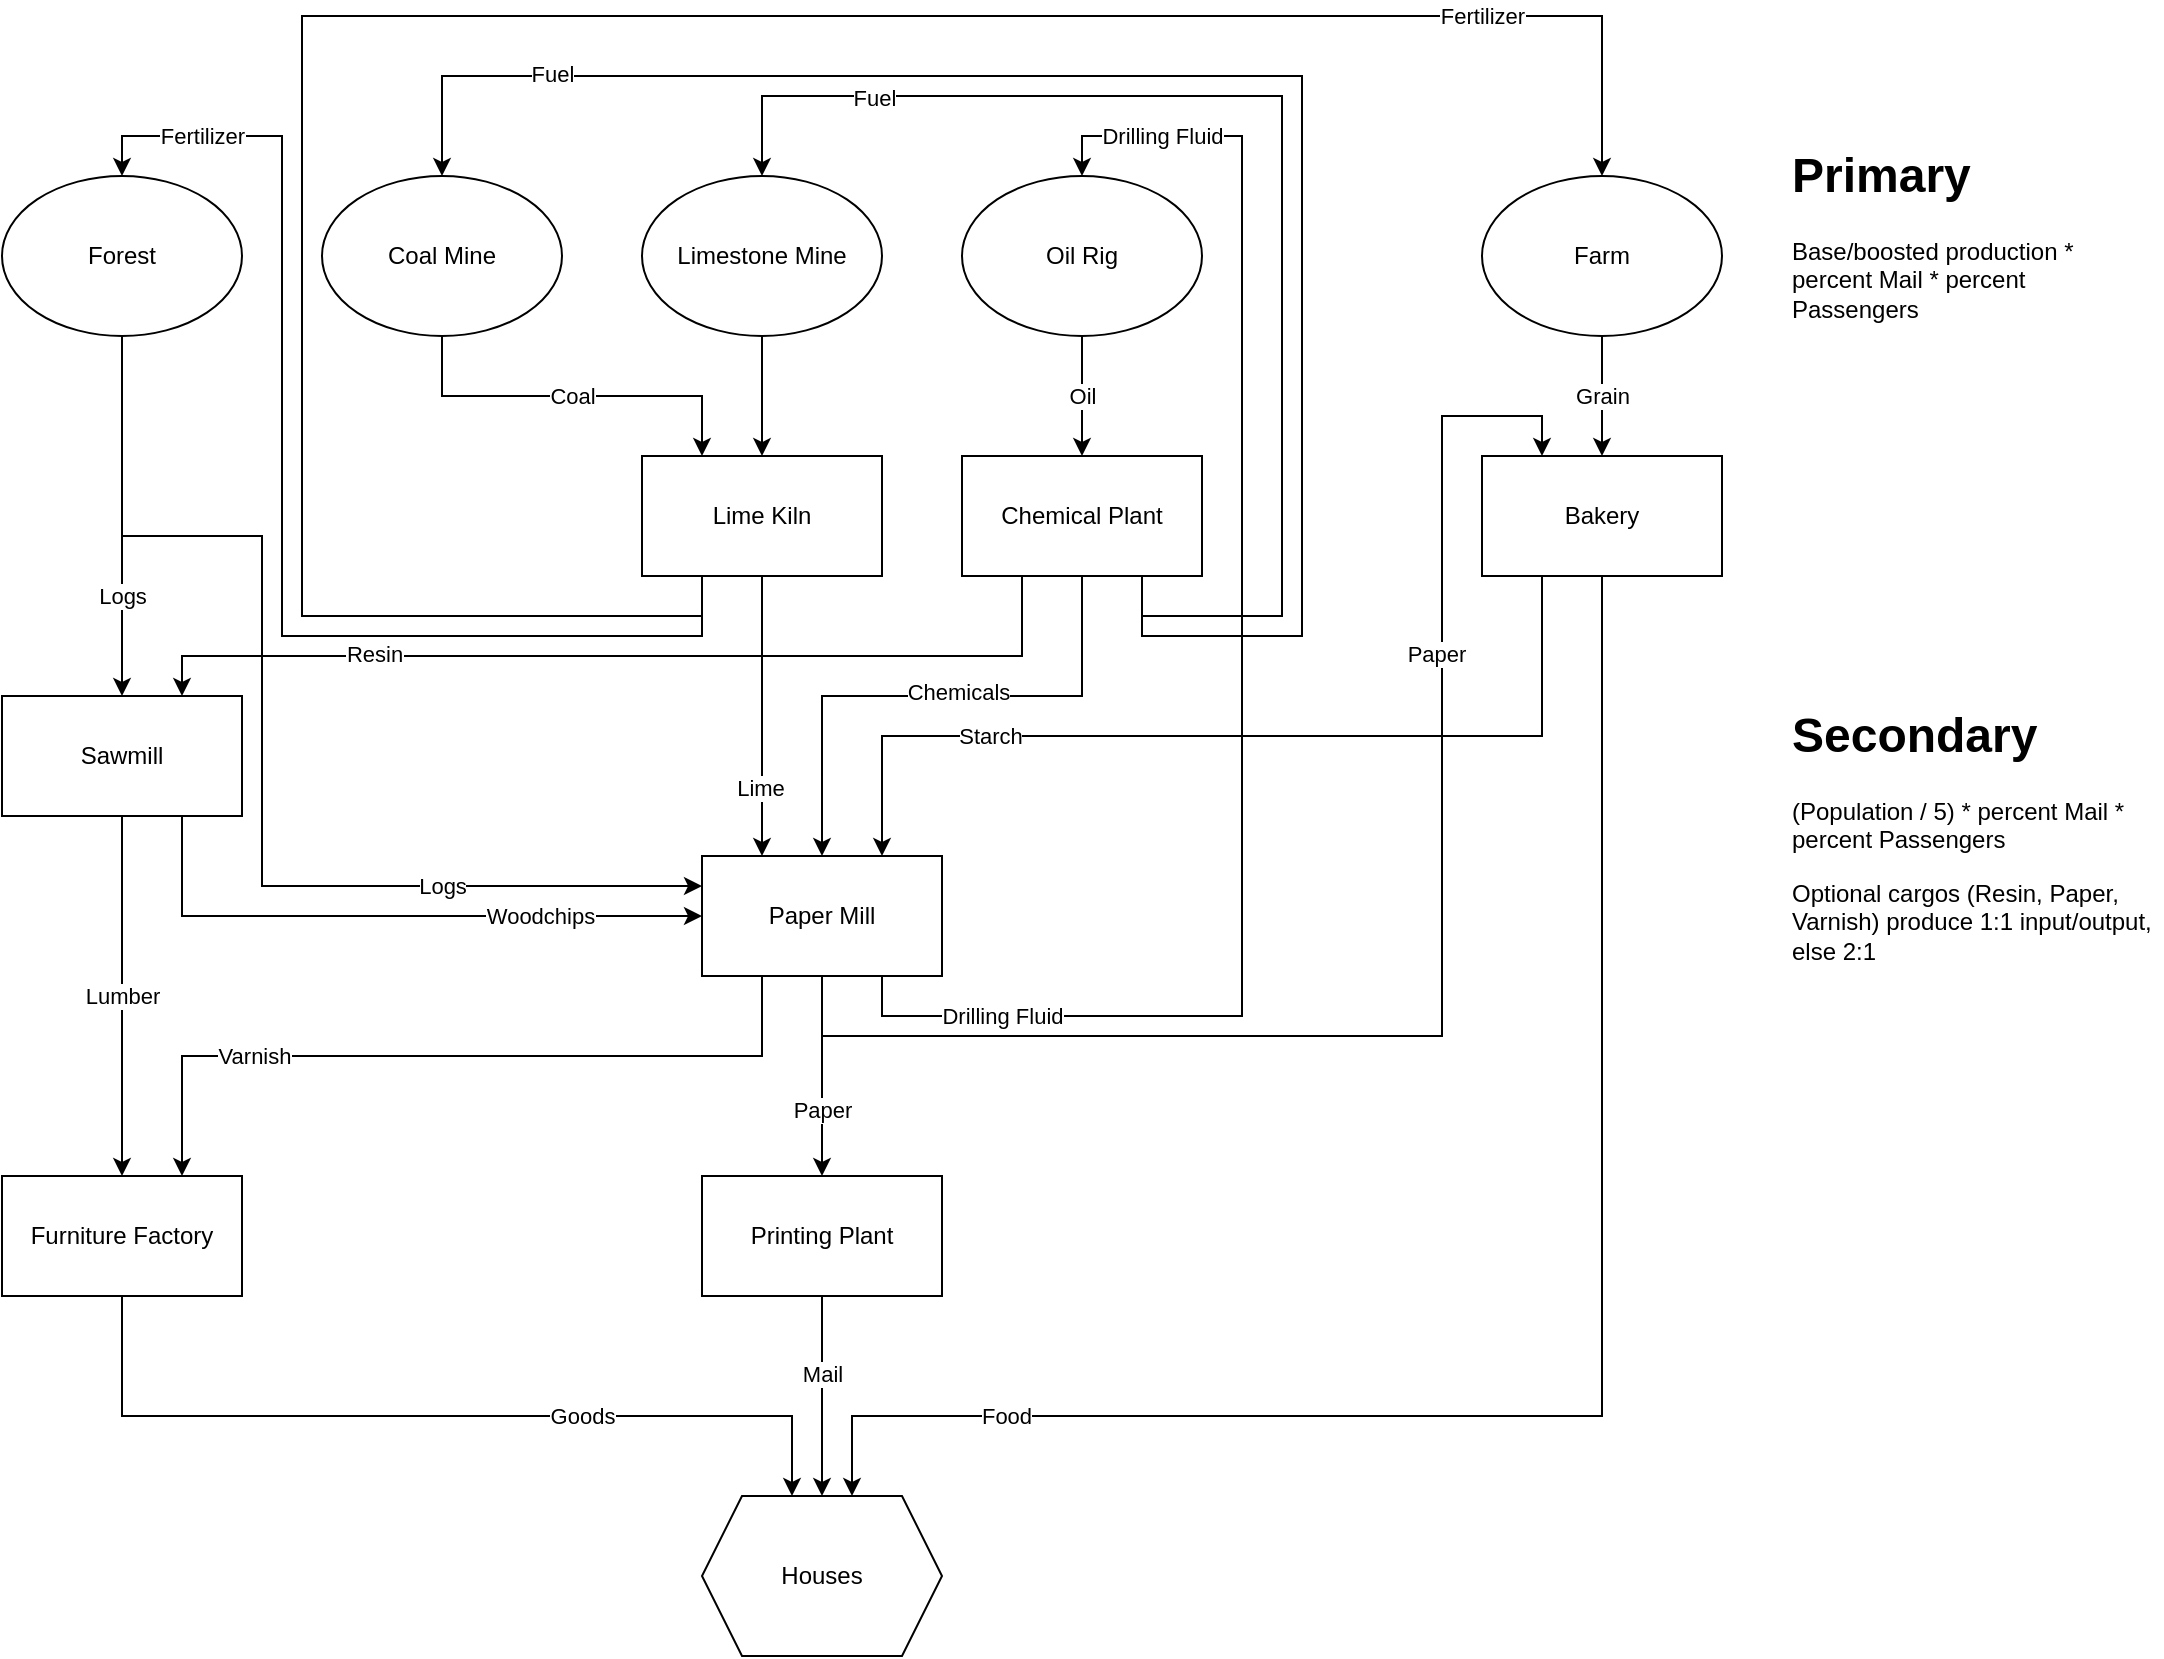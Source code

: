 <mxfile version="19.0.3" type="device"><diagram id="7Zxes65av2NgRUCpDtDI" name="Page-1"><mxGraphModel dx="1662" dy="1715" grid="1" gridSize="10" guides="1" tooltips="1" connect="1" arrows="1" fold="1" page="1" pageScale="1" pageWidth="1100" pageHeight="850" math="0" shadow="0"><root><mxCell id="0"/><mxCell id="1" parent="0"/><mxCell id="pvyecliTUwOTx0YhmKnn-13" style="edgeStyle=orthogonalEdgeStyle;rounded=0;orthogonalLoop=1;jettySize=auto;html=1;exitX=0.5;exitY=1;exitDx=0;exitDy=0;entryX=0.5;entryY=0;entryDx=0;entryDy=0;" parent="1" source="pvyecliTUwOTx0YhmKnn-1" target="pvyecliTUwOTx0YhmKnn-5" edge="1"><mxGeometry relative="1" as="geometry"/></mxCell><mxCell id="pvyecliTUwOTx0YhmKnn-14" value="Logs" style="edgeLabel;html=1;align=center;verticalAlign=middle;resizable=0;points=[];" parent="pvyecliTUwOTx0YhmKnn-13" vertex="1" connectable="0"><mxGeometry x="0.356" y="1" relative="1" as="geometry"><mxPoint x="-1" y="8" as="offset"/></mxGeometry></mxCell><mxCell id="pvyecliTUwOTx0YhmKnn-50" value="Logs" style="edgeStyle=orthogonalEdgeStyle;rounded=0;orthogonalLoop=1;jettySize=auto;html=1;exitX=0.5;exitY=1;exitDx=0;exitDy=0;entryX=0;entryY=0.25;entryDx=0;entryDy=0;" parent="1" source="pvyecliTUwOTx0YhmKnn-1" target="pvyecliTUwOTx0YhmKnn-7" edge="1"><mxGeometry x="0.54" relative="1" as="geometry"><Array as="points"><mxPoint x="80" y="200"/><mxPoint x="150" y="200"/><mxPoint x="150" y="375"/></Array><mxPoint as="offset"/></mxGeometry></mxCell><mxCell id="pvyecliTUwOTx0YhmKnn-1" value="Forest" style="ellipse;whiteSpace=wrap;html=1;" parent="1" vertex="1"><mxGeometry x="20" y="20" width="120" height="80" as="geometry"/></mxCell><mxCell id="pvyecliTUwOTx0YhmKnn-10" style="edgeStyle=orthogonalEdgeStyle;rounded=0;orthogonalLoop=1;jettySize=auto;html=1;exitX=0.5;exitY=1;exitDx=0;exitDy=0;entryX=0.5;entryY=0;entryDx=0;entryDy=0;" parent="1" source="pvyecliTUwOTx0YhmKnn-2" target="pvyecliTUwOTx0YhmKnn-6" edge="1"><mxGeometry relative="1" as="geometry"/></mxCell><mxCell id="pvyecliTUwOTx0YhmKnn-2" value="Limestone Mine" style="ellipse;whiteSpace=wrap;html=1;" parent="1" vertex="1"><mxGeometry x="340" y="20" width="120" height="80" as="geometry"/></mxCell><mxCell id="pvyecliTUwOTx0YhmKnn-20" value="Oil" style="edgeStyle=orthogonalEdgeStyle;rounded=0;orthogonalLoop=1;jettySize=auto;html=1;exitX=0.5;exitY=1;exitDx=0;exitDy=0;entryX=0.5;entryY=0;entryDx=0;entryDy=0;" parent="1" source="pvyecliTUwOTx0YhmKnn-3" target="pvyecliTUwOTx0YhmKnn-4" edge="1"><mxGeometry relative="1" as="geometry"/></mxCell><mxCell id="pvyecliTUwOTx0YhmKnn-3" value="Oil Rig" style="ellipse;whiteSpace=wrap;html=1;" parent="1" vertex="1"><mxGeometry x="500" y="20" width="120" height="80" as="geometry"/></mxCell><mxCell id="pvyecliTUwOTx0YhmKnn-15" style="edgeStyle=orthogonalEdgeStyle;rounded=0;orthogonalLoop=1;jettySize=auto;html=1;exitX=0.5;exitY=1;exitDx=0;exitDy=0;entryX=0.5;entryY=0;entryDx=0;entryDy=0;" parent="1" source="pvyecliTUwOTx0YhmKnn-4" target="pvyecliTUwOTx0YhmKnn-7" edge="1"><mxGeometry relative="1" as="geometry"><Array as="points"><mxPoint x="560" y="280"/><mxPoint x="430" y="280"/></Array></mxGeometry></mxCell><mxCell id="pvyecliTUwOTx0YhmKnn-16" value="Chemicals" style="edgeLabel;html=1;align=center;verticalAlign=middle;resizable=0;points=[];" parent="pvyecliTUwOTx0YhmKnn-15" vertex="1" connectable="0"><mxGeometry x="-0.096" y="-2" relative="1" as="geometry"><mxPoint as="offset"/></mxGeometry></mxCell><mxCell id="pvyecliTUwOTx0YhmKnn-17" style="edgeStyle=orthogonalEdgeStyle;rounded=0;orthogonalLoop=1;jettySize=auto;html=1;exitX=0.25;exitY=1;exitDx=0;exitDy=0;entryX=0.75;entryY=0;entryDx=0;entryDy=0;" parent="1" source="pvyecliTUwOTx0YhmKnn-4" target="pvyecliTUwOTx0YhmKnn-5" edge="1"><mxGeometry relative="1" as="geometry"><Array as="points"><mxPoint x="530" y="260"/><mxPoint x="110" y="260"/></Array></mxGeometry></mxCell><mxCell id="pvyecliTUwOTx0YhmKnn-19" value="Resin" style="edgeLabel;html=1;align=center;verticalAlign=middle;resizable=0;points=[];" parent="pvyecliTUwOTx0YhmKnn-17" vertex="1" connectable="0"><mxGeometry x="0.519" y="-1" relative="1" as="geometry"><mxPoint as="offset"/></mxGeometry></mxCell><mxCell id="pvyecliTUwOTx0YhmKnn-29" style="edgeStyle=orthogonalEdgeStyle;rounded=0;orthogonalLoop=1;jettySize=auto;html=1;exitX=0.75;exitY=1;exitDx=0;exitDy=0;entryX=0.5;entryY=0;entryDx=0;entryDy=0;" parent="1" source="pvyecliTUwOTx0YhmKnn-4" target="pvyecliTUwOTx0YhmKnn-2" edge="1"><mxGeometry relative="1" as="geometry"><Array as="points"><mxPoint x="590" y="240"/><mxPoint x="660" y="240"/><mxPoint x="660" y="-20"/><mxPoint x="400" y="-20"/></Array></mxGeometry></mxCell><mxCell id="pvyecliTUwOTx0YhmKnn-30" value="Fuel" style="edgeLabel;html=1;align=center;verticalAlign=middle;resizable=0;points=[];" parent="pvyecliTUwOTx0YhmKnn-29" vertex="1" connectable="0"><mxGeometry x="0.705" y="1" relative="1" as="geometry"><mxPoint as="offset"/></mxGeometry></mxCell><mxCell id="pvyecliTUwOTx0YhmKnn-31" style="edgeStyle=orthogonalEdgeStyle;rounded=0;orthogonalLoop=1;jettySize=auto;html=1;exitX=0.75;exitY=1;exitDx=0;exitDy=0;entryX=0.5;entryY=0;entryDx=0;entryDy=0;" parent="1" source="pvyecliTUwOTx0YhmKnn-4" target="pvyecliTUwOTx0YhmKnn-21" edge="1"><mxGeometry relative="1" as="geometry"><Array as="points"><mxPoint x="590" y="250"/><mxPoint x="670" y="250"/><mxPoint x="670" y="-30"/><mxPoint x="240" y="-30"/></Array></mxGeometry></mxCell><mxCell id="pvyecliTUwOTx0YhmKnn-32" value="Fuel" style="edgeLabel;html=1;align=center;verticalAlign=middle;resizable=0;points=[];" parent="pvyecliTUwOTx0YhmKnn-31" vertex="1" connectable="0"><mxGeometry x="0.759" y="-1" relative="1" as="geometry"><mxPoint as="offset"/></mxGeometry></mxCell><mxCell id="pvyecliTUwOTx0YhmKnn-4" value="Chemical Plant" style="rounded=0;whiteSpace=wrap;html=1;" parent="1" vertex="1"><mxGeometry x="500" y="160" width="120" height="60" as="geometry"/></mxCell><mxCell id="pvyecliTUwOTx0YhmKnn-24" value="Lumber" style="edgeStyle=orthogonalEdgeStyle;rounded=0;orthogonalLoop=1;jettySize=auto;html=1;exitX=0.5;exitY=1;exitDx=0;exitDy=0;entryX=0.5;entryY=0;entryDx=0;entryDy=0;" parent="1" source="pvyecliTUwOTx0YhmKnn-5" target="pvyecliTUwOTx0YhmKnn-23" edge="1"><mxGeometry relative="1" as="geometry"/></mxCell><mxCell id="pvyecliTUwOTx0YhmKnn-48" style="edgeStyle=orthogonalEdgeStyle;rounded=0;orthogonalLoop=1;jettySize=auto;html=1;exitX=0.75;exitY=1;exitDx=0;exitDy=0;entryX=0;entryY=0.5;entryDx=0;entryDy=0;" parent="1" source="pvyecliTUwOTx0YhmKnn-5" target="pvyecliTUwOTx0YhmKnn-7" edge="1"><mxGeometry relative="1" as="geometry"/></mxCell><mxCell id="pvyecliTUwOTx0YhmKnn-49" value="Woodchips" style="edgeLabel;html=1;align=center;verticalAlign=middle;resizable=0;points=[];" parent="pvyecliTUwOTx0YhmKnn-48" vertex="1" connectable="0"><mxGeometry x="0.477" y="2" relative="1" as="geometry"><mxPoint y="2" as="offset"/></mxGeometry></mxCell><mxCell id="pvyecliTUwOTx0YhmKnn-5" value="Sawmill" style="rounded=0;whiteSpace=wrap;html=1;" parent="1" vertex="1"><mxGeometry x="20" y="280" width="120" height="60" as="geometry"/></mxCell><mxCell id="pvyecliTUwOTx0YhmKnn-11" style="edgeStyle=orthogonalEdgeStyle;rounded=0;orthogonalLoop=1;jettySize=auto;html=1;exitX=0.5;exitY=1;exitDx=0;exitDy=0;entryX=0.25;entryY=0;entryDx=0;entryDy=0;" parent="1" source="pvyecliTUwOTx0YhmKnn-6" target="pvyecliTUwOTx0YhmKnn-7" edge="1"><mxGeometry relative="1" as="geometry"/></mxCell><mxCell id="pvyecliTUwOTx0YhmKnn-12" value="Lime" style="edgeLabel;html=1;align=center;verticalAlign=middle;resizable=0;points=[];" parent="pvyecliTUwOTx0YhmKnn-11" vertex="1" connectable="0"><mxGeometry x="0.505" y="-1" relative="1" as="geometry"><mxPoint as="offset"/></mxGeometry></mxCell><mxCell id="pvyecliTUwOTx0YhmKnn-33" style="edgeStyle=orthogonalEdgeStyle;rounded=0;orthogonalLoop=1;jettySize=auto;html=1;exitX=0.25;exitY=1;exitDx=0;exitDy=0;entryX=0.5;entryY=0;entryDx=0;entryDy=0;" parent="1" source="pvyecliTUwOTx0YhmKnn-6" target="pvyecliTUwOTx0YhmKnn-1" edge="1"><mxGeometry relative="1" as="geometry"><Array as="points"><mxPoint x="370" y="250"/><mxPoint x="160" y="250"/><mxPoint x="160"/><mxPoint x="80"/></Array></mxGeometry></mxCell><mxCell id="pvyecliTUwOTx0YhmKnn-34" value="Fertilizer" style="edgeLabel;html=1;align=center;verticalAlign=middle;resizable=0;points=[];" parent="pvyecliTUwOTx0YhmKnn-33" vertex="1" connectable="0"><mxGeometry x="-0.597" y="2" relative="1" as="geometry"><mxPoint x="-161" y="-252" as="offset"/></mxGeometry></mxCell><mxCell id="pvyecliTUwOTx0YhmKnn-44" style="edgeStyle=orthogonalEdgeStyle;rounded=0;orthogonalLoop=1;jettySize=auto;html=1;exitX=0.25;exitY=1;exitDx=0;exitDy=0;entryX=0.5;entryY=0;entryDx=0;entryDy=0;" parent="1" source="pvyecliTUwOTx0YhmKnn-6" target="pvyecliTUwOTx0YhmKnn-35" edge="1"><mxGeometry relative="1" as="geometry"><Array as="points"><mxPoint x="370" y="240"/><mxPoint x="170" y="240"/><mxPoint x="170" y="-60"/><mxPoint x="820" y="-60"/></Array></mxGeometry></mxCell><mxCell id="pvyecliTUwOTx0YhmKnn-45" value="Fertilizer" style="edgeLabel;html=1;align=center;verticalAlign=middle;resizable=0;points=[];" parent="pvyecliTUwOTx0YhmKnn-44" vertex="1" connectable="0"><mxGeometry x="0.758" y="-2" relative="1" as="geometry"><mxPoint x="11" y="-2" as="offset"/></mxGeometry></mxCell><mxCell id="pvyecliTUwOTx0YhmKnn-6" value="Lime Kiln" style="rounded=0;whiteSpace=wrap;html=1;" parent="1" vertex="1"><mxGeometry x="340" y="160" width="120" height="60" as="geometry"/></mxCell><mxCell id="pvyecliTUwOTx0YhmKnn-25" style="edgeStyle=orthogonalEdgeStyle;rounded=0;orthogonalLoop=1;jettySize=auto;html=1;exitX=0.25;exitY=1;exitDx=0;exitDy=0;entryX=0.75;entryY=0;entryDx=0;entryDy=0;" parent="1" source="pvyecliTUwOTx0YhmKnn-7" target="pvyecliTUwOTx0YhmKnn-23" edge="1"><mxGeometry relative="1" as="geometry"><Array as="points"><mxPoint x="400" y="460"/><mxPoint x="110" y="460"/></Array></mxGeometry></mxCell><mxCell id="pvyecliTUwOTx0YhmKnn-26" value="Varnish" style="edgeLabel;html=1;align=center;verticalAlign=middle;resizable=0;points=[];" parent="pvyecliTUwOTx0YhmKnn-25" vertex="1" connectable="0"><mxGeometry x="-0.297" y="1" relative="1" as="geometry"><mxPoint x="-157" y="-1" as="offset"/></mxGeometry></mxCell><mxCell id="pvyecliTUwOTx0YhmKnn-27" value="Drilling Fluid" style="edgeStyle=orthogonalEdgeStyle;rounded=0;orthogonalLoop=1;jettySize=auto;html=1;exitX=0.75;exitY=1;exitDx=0;exitDy=0;entryX=0.5;entryY=0;entryDx=0;entryDy=0;" parent="1" source="pvyecliTUwOTx0YhmKnn-7" target="pvyecliTUwOTx0YhmKnn-3" edge="1"><mxGeometry x="-0.784" relative="1" as="geometry"><Array as="points"><mxPoint x="460" y="440"/><mxPoint x="640" y="440"/><mxPoint x="640"/><mxPoint x="560"/></Array><mxPoint as="offset"/></mxGeometry></mxCell><mxCell id="pvyecliTUwOTx0YhmKnn-28" value="Drilling Fluid" style="edgeLabel;html=1;align=center;verticalAlign=middle;resizable=0;points=[];" parent="pvyecliTUwOTx0YhmKnn-27" vertex="1" connectable="0"><mxGeometry x="0.595" relative="1" as="geometry"><mxPoint x="-40" y="-50" as="offset"/></mxGeometry></mxCell><mxCell id="pvyecliTUwOTx0YhmKnn-53" value="Paper" style="edgeStyle=orthogonalEdgeStyle;rounded=0;orthogonalLoop=1;jettySize=auto;html=1;exitX=0.5;exitY=1;exitDx=0;exitDy=0;entryX=0.5;entryY=0;entryDx=0;entryDy=0;" parent="1" source="pvyecliTUwOTx0YhmKnn-7" target="pvyecliTUwOTx0YhmKnn-51" edge="1"><mxGeometry x="0.333" relative="1" as="geometry"><mxPoint as="offset"/></mxGeometry></mxCell><mxCell id="pvyecliTUwOTx0YhmKnn-54" style="edgeStyle=orthogonalEdgeStyle;rounded=0;orthogonalLoop=1;jettySize=auto;html=1;exitX=0.5;exitY=1;exitDx=0;exitDy=0;entryX=0.25;entryY=0;entryDx=0;entryDy=0;" parent="1" source="pvyecliTUwOTx0YhmKnn-7" target="pvyecliTUwOTx0YhmKnn-36" edge="1"><mxGeometry relative="1" as="geometry"><Array as="points"><mxPoint x="430" y="450"/><mxPoint x="740" y="450"/><mxPoint x="740" y="140"/><mxPoint x="790" y="140"/></Array></mxGeometry></mxCell><mxCell id="pvyecliTUwOTx0YhmKnn-55" value="Paper" style="edgeLabel;html=1;align=center;verticalAlign=middle;resizable=0;points=[];" parent="pvyecliTUwOTx0YhmKnn-54" vertex="1" connectable="0"><mxGeometry x="0.475" y="3" relative="1" as="geometry"><mxPoint as="offset"/></mxGeometry></mxCell><mxCell id="pvyecliTUwOTx0YhmKnn-7" value="Paper Mill" style="rounded=0;whiteSpace=wrap;html=1;" parent="1" vertex="1"><mxGeometry x="370" y="360" width="120" height="60" as="geometry"/></mxCell><mxCell id="pvyecliTUwOTx0YhmKnn-22" value="Coal" style="edgeStyle=orthogonalEdgeStyle;rounded=0;orthogonalLoop=1;jettySize=auto;html=1;exitX=0.5;exitY=1;exitDx=0;exitDy=0;entryX=0.25;entryY=0;entryDx=0;entryDy=0;" parent="1" source="pvyecliTUwOTx0YhmKnn-21" target="pvyecliTUwOTx0YhmKnn-6" edge="1"><mxGeometry relative="1" as="geometry"/></mxCell><mxCell id="pvyecliTUwOTx0YhmKnn-21" value="Coal Mine" style="ellipse;whiteSpace=wrap;html=1;" parent="1" vertex="1"><mxGeometry x="180" y="20" width="120" height="80" as="geometry"/></mxCell><mxCell id="pvyecliTUwOTx0YhmKnn-40" style="edgeStyle=orthogonalEdgeStyle;rounded=0;orthogonalLoop=1;jettySize=auto;html=1;exitX=0.5;exitY=1;exitDx=0;exitDy=0;entryX=0.375;entryY=0;entryDx=0;entryDy=0;" parent="1" source="pvyecliTUwOTx0YhmKnn-23" target="pvyecliTUwOTx0YhmKnn-39" edge="1"><mxGeometry relative="1" as="geometry"><Array as="points"><mxPoint x="80" y="640"/><mxPoint x="415" y="640"/></Array></mxGeometry></mxCell><mxCell id="pvyecliTUwOTx0YhmKnn-41" value="Goods" style="edgeLabel;html=1;align=center;verticalAlign=middle;resizable=0;points=[];" parent="pvyecliTUwOTx0YhmKnn-40" vertex="1" connectable="0"><mxGeometry x="0.301" y="-3" relative="1" as="geometry"><mxPoint x="7" y="-3" as="offset"/></mxGeometry></mxCell><mxCell id="pvyecliTUwOTx0YhmKnn-23" value="Furniture Factory" style="rounded=0;whiteSpace=wrap;html=1;" parent="1" vertex="1"><mxGeometry x="20" y="520" width="120" height="60" as="geometry"/></mxCell><mxCell id="pvyecliTUwOTx0YhmKnn-43" value="Grain" style="edgeStyle=orthogonalEdgeStyle;rounded=0;orthogonalLoop=1;jettySize=auto;html=1;exitX=0.5;exitY=1;exitDx=0;exitDy=0;entryX=0.5;entryY=0;entryDx=0;entryDy=0;" parent="1" source="pvyecliTUwOTx0YhmKnn-35" target="pvyecliTUwOTx0YhmKnn-36" edge="1"><mxGeometry relative="1" as="geometry"/></mxCell><mxCell id="pvyecliTUwOTx0YhmKnn-35" value="Farm" style="ellipse;whiteSpace=wrap;html=1;" parent="1" vertex="1"><mxGeometry x="760" y="20" width="120" height="80" as="geometry"/></mxCell><mxCell id="pvyecliTUwOTx0YhmKnn-37" style="edgeStyle=orthogonalEdgeStyle;rounded=0;orthogonalLoop=1;jettySize=auto;html=1;exitX=0.25;exitY=1;exitDx=0;exitDy=0;entryX=0.75;entryY=0;entryDx=0;entryDy=0;" parent="1" source="pvyecliTUwOTx0YhmKnn-36" target="pvyecliTUwOTx0YhmKnn-7" edge="1"><mxGeometry relative="1" as="geometry"><Array as="points"><mxPoint x="790" y="300"/><mxPoint x="460" y="300"/></Array></mxGeometry></mxCell><mxCell id="pvyecliTUwOTx0YhmKnn-38" value="Starch" style="edgeLabel;html=1;align=center;verticalAlign=middle;resizable=0;points=[];" parent="pvyecliTUwOTx0YhmKnn-37" vertex="1" connectable="0"><mxGeometry x="0.515" y="5" relative="1" as="geometry"><mxPoint y="-5" as="offset"/></mxGeometry></mxCell><mxCell id="pvyecliTUwOTx0YhmKnn-46" style="edgeStyle=orthogonalEdgeStyle;rounded=0;orthogonalLoop=1;jettySize=auto;html=1;exitX=0.5;exitY=1;exitDx=0;exitDy=0;entryX=0.625;entryY=0;entryDx=0;entryDy=0;" parent="1" source="pvyecliTUwOTx0YhmKnn-36" target="pvyecliTUwOTx0YhmKnn-39" edge="1"><mxGeometry relative="1" as="geometry"><Array as="points"><mxPoint x="820" y="640"/><mxPoint x="445" y="640"/></Array></mxGeometry></mxCell><mxCell id="pvyecliTUwOTx0YhmKnn-47" value="Food" style="edgeLabel;html=1;align=center;verticalAlign=middle;resizable=0;points=[];" parent="pvyecliTUwOTx0YhmKnn-46" vertex="1" connectable="0"><mxGeometry x="0.899" relative="1" as="geometry"><mxPoint x="75" as="offset"/></mxGeometry></mxCell><mxCell id="pvyecliTUwOTx0YhmKnn-36" value="Bakery" style="rounded=0;whiteSpace=wrap;html=1;" parent="1" vertex="1"><mxGeometry x="760" y="160" width="120" height="60" as="geometry"/></mxCell><mxCell id="pvyecliTUwOTx0YhmKnn-39" value="Houses" style="shape=hexagon;perimeter=hexagonPerimeter2;whiteSpace=wrap;html=1;fixedSize=1;" parent="1" vertex="1"><mxGeometry x="370" y="680" width="120" height="80" as="geometry"/></mxCell><mxCell id="pvyecliTUwOTx0YhmKnn-52" value="Mail" style="edgeStyle=orthogonalEdgeStyle;rounded=0;orthogonalLoop=1;jettySize=auto;html=1;exitX=0.5;exitY=1;exitDx=0;exitDy=0;entryX=0.5;entryY=0;entryDx=0;entryDy=0;" parent="1" source="pvyecliTUwOTx0YhmKnn-51" target="pvyecliTUwOTx0YhmKnn-39" edge="1"><mxGeometry x="-0.231" relative="1" as="geometry"><mxPoint as="offset"/></mxGeometry></mxCell><mxCell id="pvyecliTUwOTx0YhmKnn-51" value="Printing Plant" style="rounded=0;whiteSpace=wrap;html=1;" parent="1" vertex="1"><mxGeometry x="370" y="520" width="120" height="60" as="geometry"/></mxCell><mxCell id="pvyecliTUwOTx0YhmKnn-57" value="&lt;h1&gt;Primary&lt;/h1&gt;&lt;div&gt;Base/boosted production * percent Mail * percent Passengers&lt;/div&gt;" style="text;html=1;strokeColor=none;fillColor=none;spacing=5;spacingTop=-20;whiteSpace=wrap;overflow=hidden;rounded=0;" parent="1" vertex="1"><mxGeometry x="910" width="190" height="120" as="geometry"/></mxCell><mxCell id="pvyecliTUwOTx0YhmKnn-58" value="&lt;h1&gt;Secondary&lt;/h1&gt;&lt;p&gt;(Population / 5) * percent Mail * percent Passengers&lt;/p&gt;&lt;p&gt;Optional cargos (Resin, Paper, Varnish) produce 1:1 input/output, else 2:1&lt;/p&gt;" style="text;html=1;strokeColor=none;fillColor=none;spacing=5;spacingTop=-20;whiteSpace=wrap;overflow=hidden;rounded=0;" parent="1" vertex="1"><mxGeometry x="910" y="280" width="190" height="200" as="geometry"/></mxCell></root></mxGraphModel></diagram></mxfile>